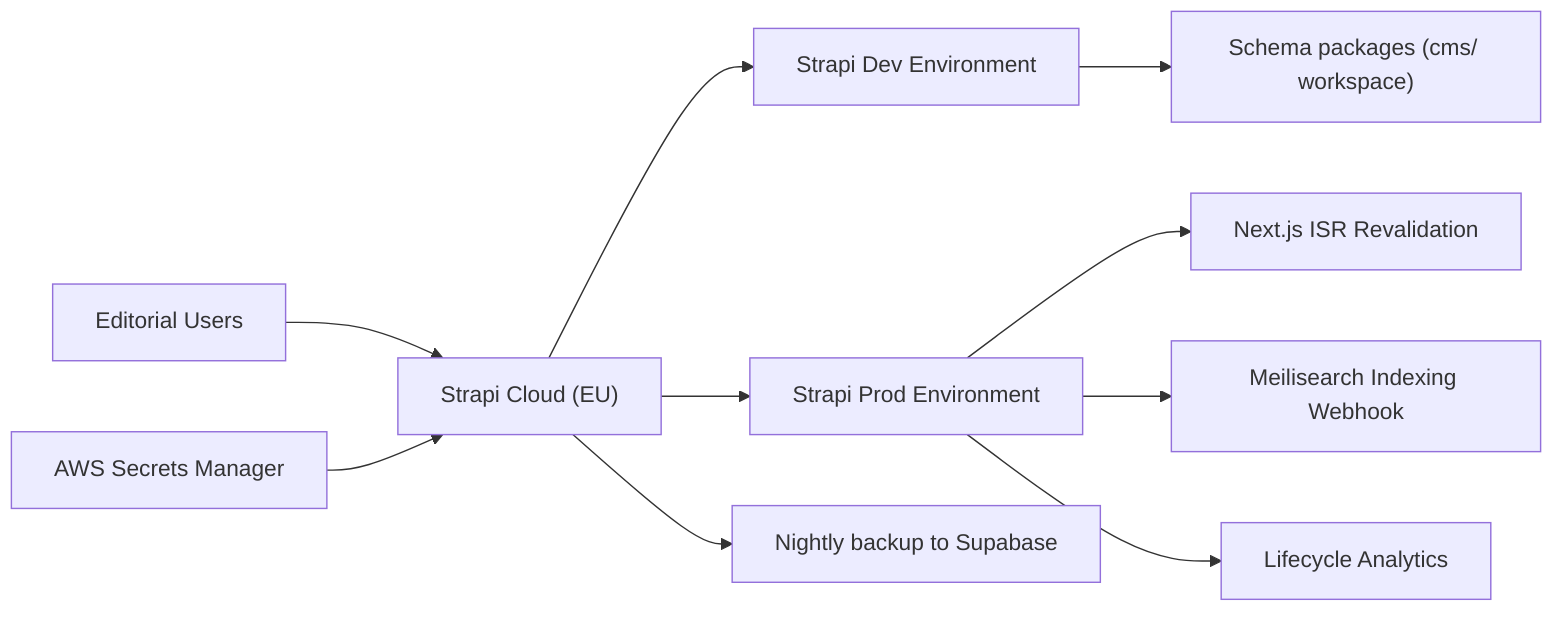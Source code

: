 flowchart LR
    Editors["Editorial Users"] --> StrapiCloud["Strapi Cloud (EU)"]
    StrapiCloud --> DevEnv["Strapi Dev Environment"]
    StrapiCloud --> ProdEnv["Strapi Prod Environment"]
    DevEnv --> GitPackages["Schema packages (cms/ workspace)"]
    ProdEnv --> NextRevalidate["Next.js ISR Revalidation"]
    ProdEnv --> MeilisearchWebhook["Meilisearch Indexing Webhook"]
    ProdEnv --> AnalyticsWebhook["Lifecycle Analytics"]
    StrapiCloud --> SupabaseBackup["Nightly backup to Supabase"]
    SecretsManager["AWS Secrets Manager"] --> StrapiCloud